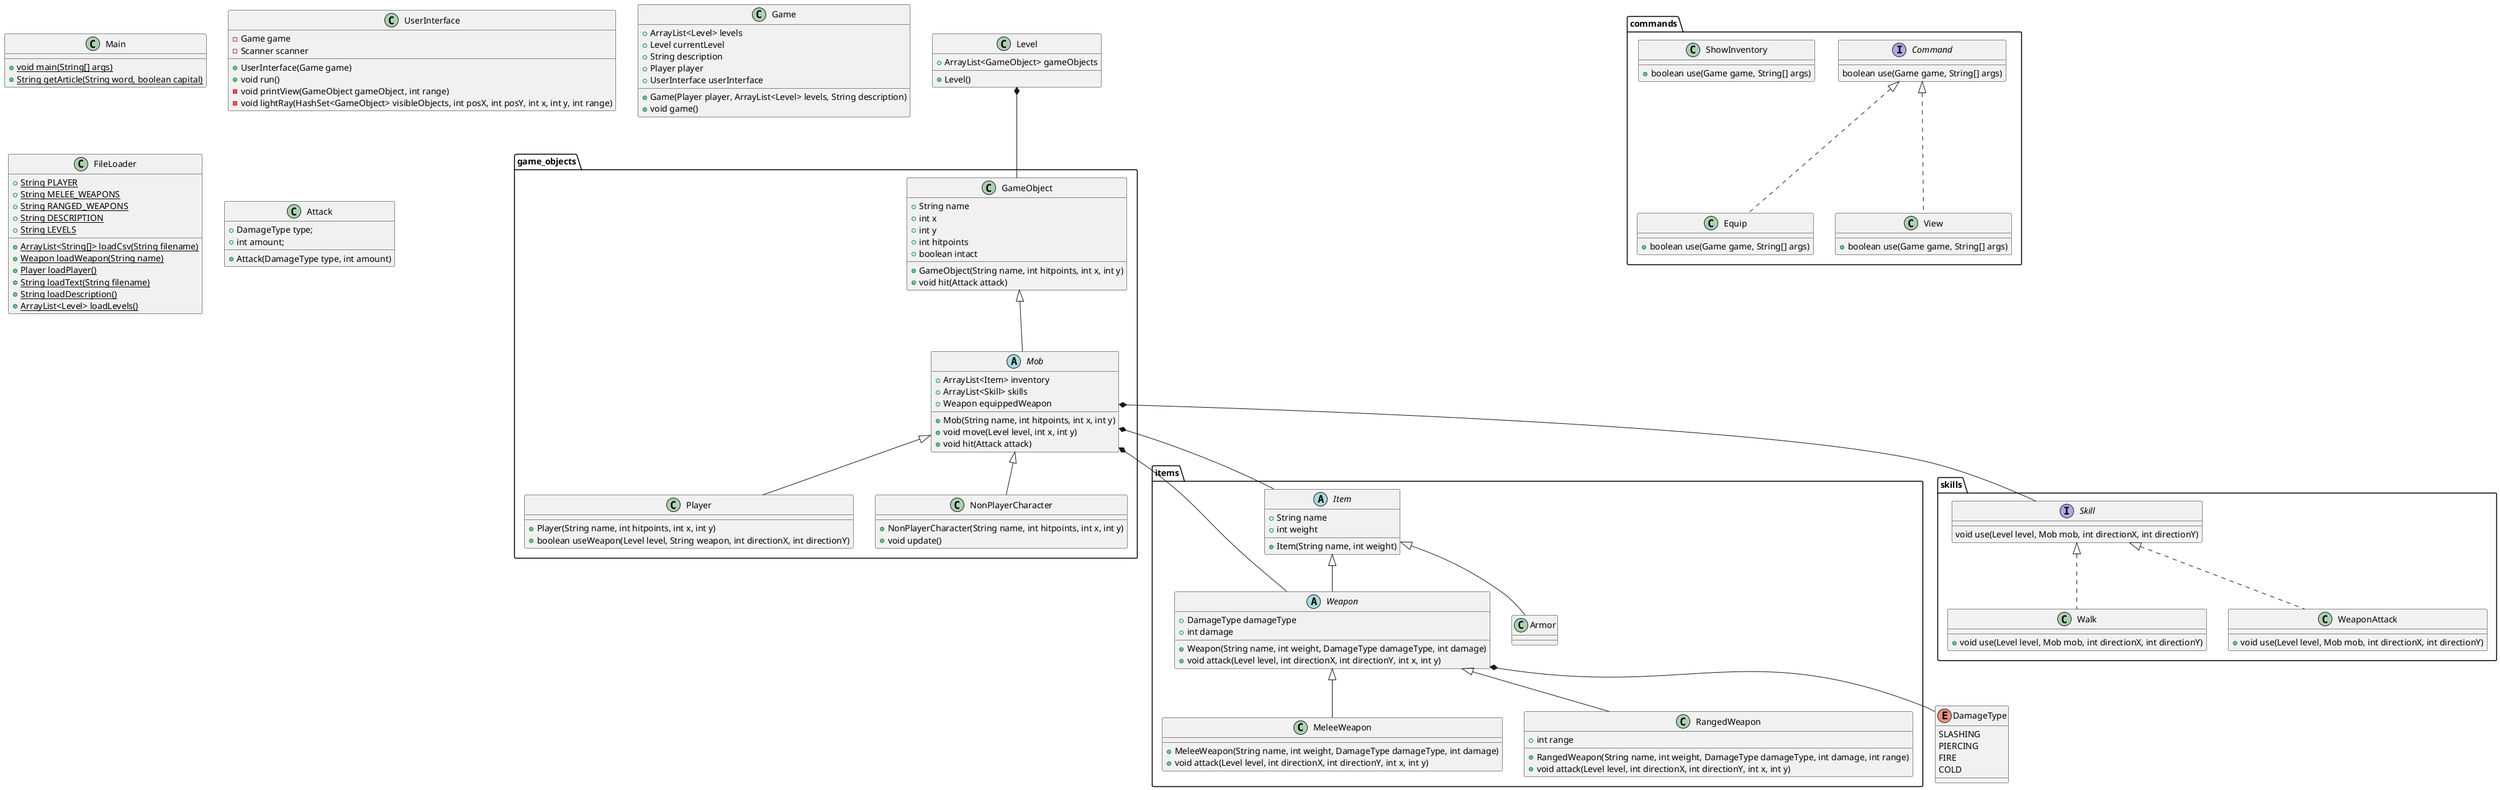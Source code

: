 @startuml

class Main {
    + {static} void main(String[] args)
    + {static} String getArticle(String word, boolean capital)
}

class UserInterface {
    - Game game
    - Scanner scanner

    + UserInterface(Game game)
    + void run()
    - void printView(GameObject gameObject, int range)
    - void lightRay(HashSet<GameObject> visibleObjects, int posX, int posY, int x, int y, int range)
}

class Level {
    + ArrayList<GameObject> gameObjects
    + Level()
}

class Game {
    + ArrayList<Level> levels
    + Level currentLevel
    + String description
    + Player player
    + UserInterface userInterface

    + Game(Player player, ArrayList<Level> levels, String description)
    + void game()
}

class FileLoader {
    + {static} String PLAYER
    + {static} String MELEE_WEAPONS
    + {static} String RANGED_WEAPONS
    + {static} String DESCRIPTION
    + {static} String LEVELS

    + {static} ArrayList<String[]> loadCsv(String filename)
    + {static} Weapon loadWeapon(String name)
    + {static} Player loadPlayer()
    + {static} String loadText(String filename)
    + {static} String loadDescription()
    + {static} ArrayList<Level> loadLevels()
}

class Attack {
    + DamageType type;
    + int amount;

    + Attack(DamageType type, int amount)
}

enum DamageType {
    SLASHING
    PIERCING
    FIRE
    COLD
}

package game_objects {
    Level *-- GameObject

    GameObject <|-- Mob
    Mob <|-- Player
    Mob <|-- NonPlayerCharacter


    class GameObject {
        + String name
        + int x
        + int y
        + int hitpoints
        + boolean intact

        + GameObject(String name, int hitpoints, int x, int y)
        + void hit(Attack attack)
    }

    abstract class Mob {
        + ArrayList<Item> inventory
        + ArrayList<Skill> skills
        + Weapon equippedWeapon

        + Mob(String name, int hitpoints, int x, int y)
        + void move(Level level, int x, int y)
        + void hit(Attack attack)
    }

    class NonPlayerCharacter {
        + NonPlayerCharacter(String name, int hitpoints, int x, int y)
        + void update()
    }

    class Player {
        + Player(String name, int hitpoints, int x, int y)
        + boolean useWeapon(Level level, String weapon, int directionX, int directionY)
    }
}

package items {
    Weapon *-- DamageType
    Item <|-- Armor
    Item <|-- Weapon
    Weapon <|-- MeleeWeapon
    Weapon <|-- RangedWeapon
    Mob *-- Item
    Mob *-- Weapon

    abstract class Item {
        + String name
        + int weight

        + Item(String name, int weight)
    }

    abstract class Weapon {
        + DamageType damageType
        + int damage

        + Weapon(String name, int weight, DamageType damageType, int damage)
        + void attack(Level level, int directionX, int directionY, int x, int y)
    }

    class MeleeWeapon {
        + MeleeWeapon(String name, int weight, DamageType damageType, int damage)
        + void attack(Level level, int directionX, int directionY, int x, int y)
    }

    class RangedWeapon {
        + int range

        + RangedWeapon(String name, int weight, DamageType damageType, int damage, int range)
        + void attack(Level level, int directionX, int directionY, int x, int y)
    }
}

package skills {
    Skill <|.. Walk
    Skill <|.. WeaponAttack
    Mob *-- Skill

    interface Skill {
        void use(Level level, Mob mob, int directionX, int directionY)
    }

    class Walk {
        + void use(Level level, Mob mob, int directionX, int directionY)
    }

    class WeaponAttack {
        + void use(Level level, Mob mob, int directionX, int directionY)
    }
}

package commands {
    Command <|.. Equip
    Command <|.. View


    interface Command {
        boolean use(Game game, String[] args)
    }

    class Equip {
        + boolean use(Game game, String[] args)
    }

    class View {
        + boolean use(Game game, String[] args)
    }

    class ShowInventory {
        + boolean use(Game game, String[] args)
    }
}

@enduml
